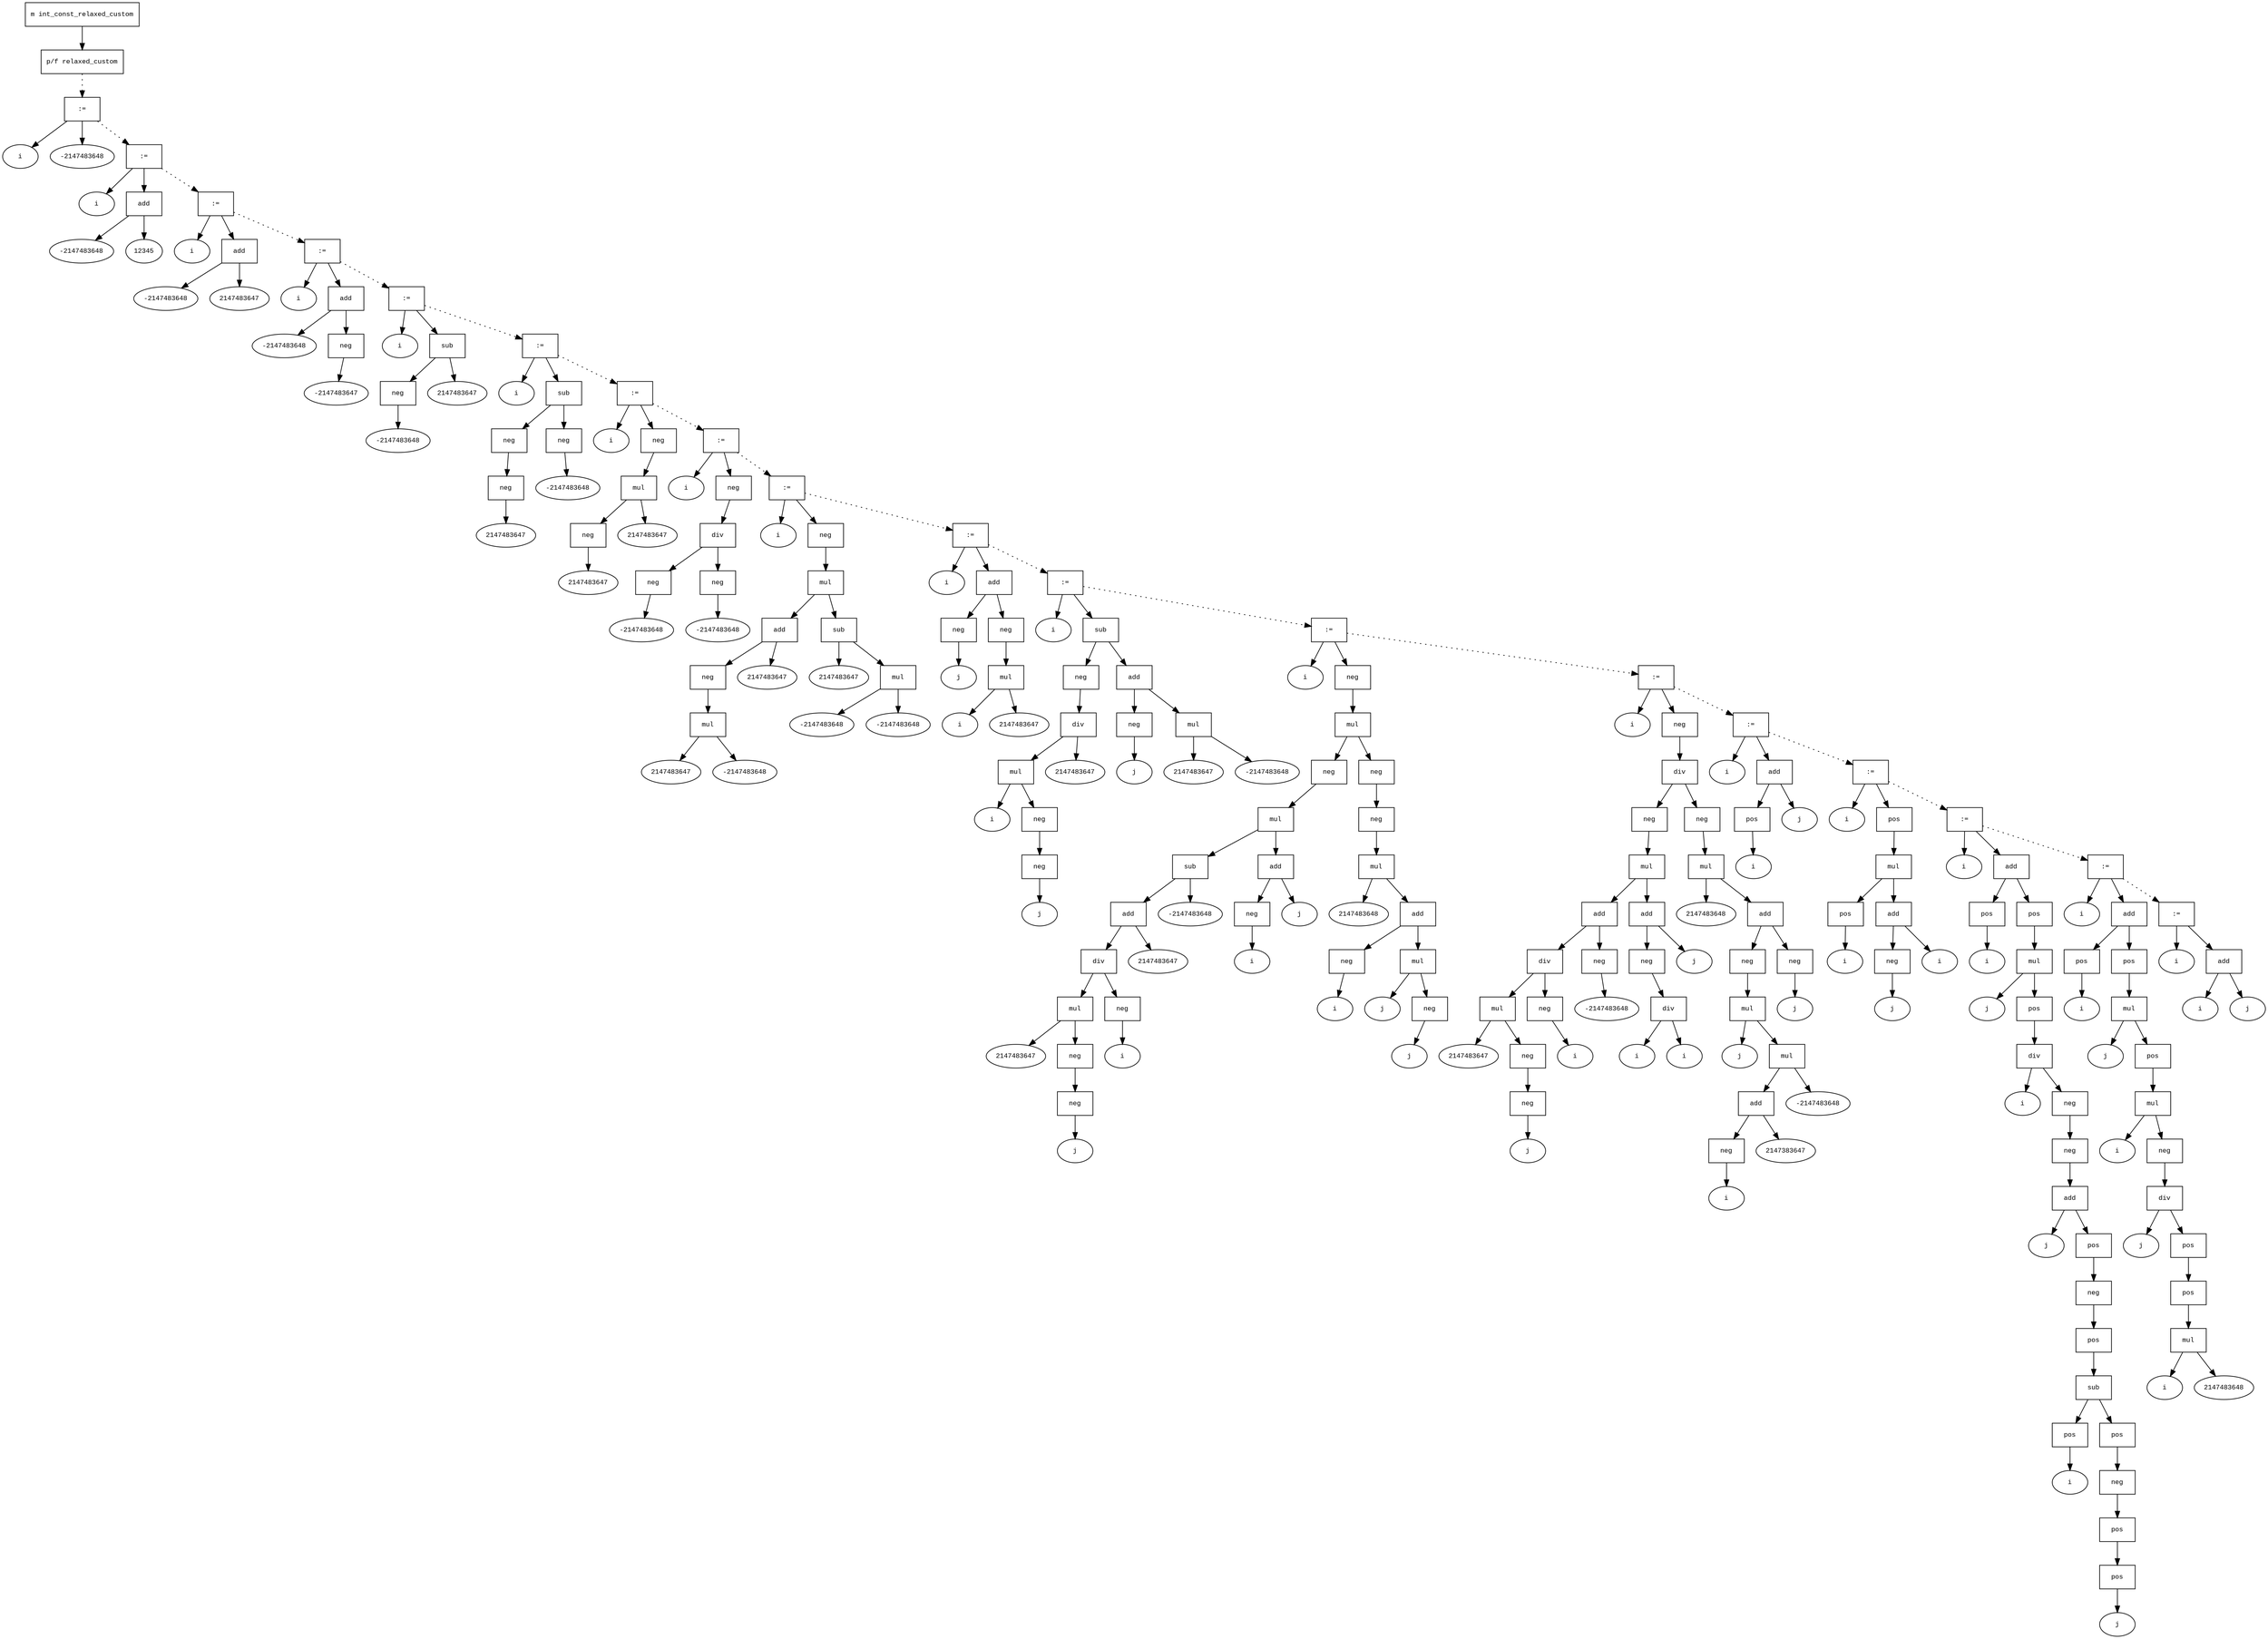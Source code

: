 digraph AST {
  graph [fontname="Times New Roman",fontsize=10];
  node  [fontname="Courier New",fontsize=10];
  edge  [fontname="Times New Roman",fontsize=10];

  node0 [label="m int_const_relaxed_custom",shape=box];
  node1 [label="p/f relaxed_custom",shape=box];
  node5 [label=":=",shape=box];
  node2 [label="i",shape=ellipse];
  node5->node2;
  node4 [label="-2147483648",shape=ellipse];
  node5->node4;
  node1 -> node5 [style=dotted];
  node11 [label=":=",shape=box];
  node6 [label="i",shape=ellipse];
  node11->node6;
  node10 [label="add",shape=box];
  node8 [label="-2147483648",shape=ellipse];
  node10->node8;
  node9 [label="12345",shape=ellipse];
  node10->node9;
  node11->node10;
  node5 -> node11 [style=dotted];
  node17 [label=":=",shape=box];
  node12 [label="i",shape=ellipse];
  node17->node12;
  node16 [label="add",shape=box];
  node14 [label="-2147483648",shape=ellipse];
  node16->node14;
  node15 [label="2147483647",shape=ellipse];
  node16->node15;
  node17->node16;
  node11 -> node17 [style=dotted];
  node25 [label=":=",shape=box];
  node18 [label="i",shape=ellipse];
  node25->node18;
  node24 [label="add",shape=box];
  node20 [label="-2147483648",shape=ellipse];
  node24->node20;
  node23 [label="neg",shape=box];
  node22 [label="-2147483647",shape=ellipse];
  node23->node22;
  node24->node23;
  node25->node24;
  node17 -> node25 [style=dotted];
  node32 [label=":=",shape=box];
  node26 [label="i",shape=ellipse];
  node32->node26;
  node31 [label="sub",shape=box];
  node29 [label="neg",shape=box];
  node28 [label="-2147483648",shape=ellipse];
  node29->node28;
  node31->node29;
  node30 [label="2147483647",shape=ellipse];
  node31->node30;
  node32->node31;
  node25 -> node32 [style=dotted];
  node42 [label=":=",shape=box];
  node33 [label="i",shape=ellipse];
  node42->node33;
  node41 [label="sub",shape=box];
  node37 [label="neg",shape=box];
  node36 [label="neg",shape=box];
  node35 [label="2147483647",shape=ellipse];
  node36->node35;
  node37->node36;
  node41->node37;
  node40 [label="neg",shape=box];
  node39 [label="-2147483648",shape=ellipse];
  node40->node39;
  node41->node40;
  node42->node41;
  node32 -> node42 [style=dotted];
  node50 [label=":=",shape=box];
  node43 [label="i",shape=ellipse];
  node50->node43;
  node49 [label="neg",shape=box];
  node48 [label="mul",shape=box];
  node46 [label="neg",shape=box];
  node45 [label="2147483647",shape=ellipse];
  node46->node45;
  node48->node46;
  node47 [label="2147483647",shape=ellipse];
  node48->node47;
  node49->node48;
  node50->node49;
  node42 -> node50 [style=dotted];
  node60 [label=":=",shape=box];
  node51 [label="i",shape=ellipse];
  node60->node51;
  node59 [label="neg",shape=box];
  node58 [label="div",shape=box];
  node54 [label="neg",shape=box];
  node53 [label="-2147483648",shape=ellipse];
  node54->node53;
  node58->node54;
  node57 [label="neg",shape=box];
  node56 [label="-2147483648",shape=ellipse];
  node57->node56;
  node58->node57;
  node59->node58;
  node60->node59;
  node50 -> node60 [style=dotted];
  node79 [label=":=",shape=box];
  node61 [label="i",shape=ellipse];
  node79->node61;
  node78 [label="neg",shape=box];
  node77 [label="mul",shape=box];
  node68 [label="add",shape=box];
  node66 [label="neg",shape=box];
  node65 [label="mul",shape=box];
  node62 [label="2147483647",shape=ellipse];
  node65->node62;
  node64 [label="-2147483648",shape=ellipse];
  node65->node64;
  node66->node65;
  node68->node66;
  node67 [label="2147483647",shape=ellipse];
  node68->node67;
  node77->node68;
  node76 [label="sub",shape=box];
  node70 [label="2147483647",shape=ellipse];
  node76->node70;
  node75 [label="mul",shape=box];
  node72 [label="-2147483648",shape=ellipse];
  node75->node72;
  node74 [label="-2147483648",shape=ellipse];
  node75->node74;
  node76->node75;
  node77->node76;
  node78->node77;
  node79->node78;
  node60 -> node79 [style=dotted];
  node88 [label=":=",shape=box];
  node80 [label="i",shape=ellipse];
  node88->node80;
  node87 [label="add",shape=box];
  node82 [label="neg",shape=box];
  node81 [label="j",shape=ellipse];
  node82->node81;
  node87->node82;
  node86 [label="neg",shape=box];
  node85 [label="mul",shape=box];
  node83 [label="i",shape=ellipse];
  node85->node83;
  node84 [label="2147483647",shape=ellipse];
  node85->node84;
  node86->node85;
  node87->node86;
  node88->node87;
  node79 -> node88 [style=dotted];
  node106 [label=":=",shape=box];
  node89 [label="i",shape=ellipse];
  node106->node89;
  node105 [label="sub",shape=box];
  node97 [label="neg",shape=box];
  node96 [label="div",shape=box];
  node94 [label="mul",shape=box];
  node90 [label="i",shape=ellipse];
  node94->node90;
  node93 [label="neg",shape=box];
  node92 [label="neg",shape=box];
  node91 [label="j",shape=ellipse];
  node92->node91;
  node93->node92;
  node94->node93;
  node96->node94;
  node95 [label="2147483647",shape=ellipse];
  node96->node95;
  node97->node96;
  node105->node97;
  node104 [label="add",shape=box];
  node99 [label="neg",shape=box];
  node98 [label="j",shape=ellipse];
  node99->node98;
  node104->node99;
  node103 [label="mul",shape=box];
  node100 [label="2147483647",shape=ellipse];
  node103->node100;
  node102 [label="-2147483648",shape=ellipse];
  node103->node102;
  node104->node103;
  node105->node104;
  node106->node105;
  node88 -> node106 [style=dotted];
  node140 [label=":=",shape=box];
  node107 [label="i",shape=ellipse];
  node140->node107;
  node139 [label="neg",shape=box];
  node138 [label="mul",shape=box];
  node126 [label="neg",shape=box];
  node125 [label="mul",shape=box];
  node120 [label="sub",shape=box];
  node117 [label="add",shape=box];
  node115 [label="div",shape=box];
  node112 [label="mul",shape=box];
  node108 [label="2147483647",shape=ellipse];
  node112->node108;
  node111 [label="neg",shape=box];
  node110 [label="neg",shape=box];
  node109 [label="j",shape=ellipse];
  node110->node109;
  node111->node110;
  node112->node111;
  node115->node112;
  node114 [label="neg",shape=box];
  node113 [label="i",shape=ellipse];
  node114->node113;
  node115->node114;
  node117->node115;
  node116 [label="2147483647",shape=ellipse];
  node117->node116;
  node120->node117;
  node119 [label="-2147483648",shape=ellipse];
  node120->node119;
  node125->node120;
  node124 [label="add",shape=box];
  node122 [label="neg",shape=box];
  node121 [label="i",shape=ellipse];
  node122->node121;
  node124->node122;
  node123 [label="j",shape=ellipse];
  node124->node123;
  node125->node124;
  node126->node125;
  node138->node126;
  node137 [label="neg",shape=box];
  node136 [label="neg",shape=box];
  node135 [label="mul",shape=box];
  node127 [label="2147483648",shape=ellipse];
  node135->node127;
  node134 [label="add",shape=box];
  node129 [label="neg",shape=box];
  node128 [label="i",shape=ellipse];
  node129->node128;
  node134->node129;
  node133 [label="mul",shape=box];
  node130 [label="j",shape=ellipse];
  node133->node130;
  node132 [label="neg",shape=box];
  node131 [label="j",shape=ellipse];
  node132->node131;
  node133->node132;
  node134->node133;
  node135->node134;
  node136->node135;
  node137->node136;
  node138->node137;
  node139->node138;
  node140->node139;
  node106 -> node140 [style=dotted];
  node180 [label=":=",shape=box];
  node141 [label="i",shape=ellipse];
  node180->node141;
  node179 [label="neg",shape=box];
  node178 [label="div",shape=box];
  node161 [label="neg",shape=box];
  node160 [label="mul",shape=box];
  node153 [label="add",shape=box];
  node149 [label="div",shape=box];
  node146 [label="mul",shape=box];
  node142 [label="2147483647",shape=ellipse];
  node146->node142;
  node145 [label="neg",shape=box];
  node144 [label="neg",shape=box];
  node143 [label="j",shape=ellipse];
  node144->node143;
  node145->node144;
  node146->node145;
  node149->node146;
  node148 [label="neg",shape=box];
  node147 [label="i",shape=ellipse];
  node148->node147;
  node149->node148;
  node153->node149;
  node152 [label="neg",shape=box];
  node151 [label="-2147483648",shape=ellipse];
  node152->node151;
  node153->node152;
  node160->node153;
  node159 [label="add",shape=box];
  node157 [label="neg",shape=box];
  node156 [label="div",shape=box];
  node154 [label="i",shape=ellipse];
  node156->node154;
  node155 [label="i",shape=ellipse];
  node156->node155;
  node157->node156;
  node159->node157;
  node158 [label="j",shape=ellipse];
  node159->node158;
  node160->node159;
  node161->node160;
  node178->node161;
  node177 [label="neg",shape=box];
  node176 [label="mul",shape=box];
  node162 [label="2147483648",shape=ellipse];
  node176->node162;
  node175 [label="add",shape=box];
  node172 [label="neg",shape=box];
  node171 [label="mul",shape=box];
  node163 [label="j",shape=ellipse];
  node171->node163;
  node170 [label="mul",shape=box];
  node167 [label="add",shape=box];
  node165 [label="neg",shape=box];
  node164 [label="i",shape=ellipse];
  node165->node164;
  node167->node165;
  node166 [label="2147383647",shape=ellipse];
  node167->node166;
  node170->node167;
  node169 [label="-2147483648",shape=ellipse];
  node170->node169;
  node171->node170;
  node172->node171;
  node175->node172;
  node174 [label="neg",shape=box];
  node173 [label="j",shape=ellipse];
  node174->node173;
  node175->node174;
  node176->node175;
  node177->node176;
  node178->node177;
  node179->node178;
  node180->node179;
  node140 -> node180 [style=dotted];
  node186 [label=":=",shape=box];
  node181 [label="i",shape=ellipse];
  node186->node181;
  node185 [label="add",shape=box];
  node183 [label="pos",shape=box];
  node182 [label="i",shape=ellipse];
  node183->node182;
  node185->node183;
  node184 [label="j",shape=ellipse];
  node185->node184;
  node186->node185;
  node180 -> node186 [style=dotted];
  node196 [label=":=",shape=box];
  node187 [label="i",shape=ellipse];
  node196->node187;
  node195 [label="pos",shape=box];
  node194 [label="mul",shape=box];
  node189 [label="pos",shape=box];
  node188 [label="i",shape=ellipse];
  node189->node188;
  node194->node189;
  node193 [label="add",shape=box];
  node191 [label="neg",shape=box];
  node190 [label="j",shape=ellipse];
  node191->node190;
  node193->node191;
  node192 [label="i",shape=ellipse];
  node193->node192;
  node194->node193;
  node195->node194;
  node196->node195;
  node186 -> node196 [style=dotted];
  node222 [label=":=",shape=box];
  node197 [label="i",shape=ellipse];
  node222->node197;
  node221 [label="add",shape=box];
  node199 [label="pos",shape=box];
  node198 [label="i",shape=ellipse];
  node199->node198;
  node221->node199;
  node220 [label="pos",shape=box];
  node219 [label="mul",shape=box];
  node200 [label="j",shape=ellipse];
  node219->node200;
  node218 [label="pos",shape=box];
  node217 [label="div",shape=box];
  node201 [label="i",shape=ellipse];
  node217->node201;
  node216 [label="neg",shape=box];
  node215 [label="neg",shape=box];
  node214 [label="add",shape=box];
  node202 [label="j",shape=ellipse];
  node214->node202;
  node213 [label="pos",shape=box];
  node212 [label="neg",shape=box];
  node211 [label="pos",shape=box];
  node210 [label="sub",shape=box];
  node204 [label="pos",shape=box];
  node203 [label="i",shape=ellipse];
  node204->node203;
  node210->node204;
  node209 [label="pos",shape=box];
  node208 [label="neg",shape=box];
  node207 [label="pos",shape=box];
  node206 [label="pos",shape=box];
  node205 [label="j",shape=ellipse];
  node206->node205;
  node207->node206;
  node208->node207;
  node209->node208;
  node210->node209;
  node211->node210;
  node212->node211;
  node213->node212;
  node214->node213;
  node215->node214;
  node216->node215;
  node217->node216;
  node218->node217;
  node219->node218;
  node220->node219;
  node221->node220;
  node222->node221;
  node196 -> node222 [style=dotted];
  node241 [label=":=",shape=box];
  node223 [label="i",shape=ellipse];
  node241->node223;
  node240 [label="add",shape=box];
  node225 [label="pos",shape=box];
  node224 [label="i",shape=ellipse];
  node225->node224;
  node240->node225;
  node239 [label="pos",shape=box];
  node238 [label="mul",shape=box];
  node226 [label="j",shape=ellipse];
  node238->node226;
  node237 [label="pos",shape=box];
  node236 [label="mul",shape=box];
  node227 [label="i",shape=ellipse];
  node236->node227;
  node235 [label="neg",shape=box];
  node234 [label="div",shape=box];
  node228 [label="j",shape=ellipse];
  node234->node228;
  node233 [label="pos",shape=box];
  node232 [label="pos",shape=box];
  node231 [label="mul",shape=box];
  node229 [label="i",shape=ellipse];
  node231->node229;
  node230 [label="2147483648",shape=ellipse];
  node231->node230;
  node232->node231;
  node233->node232;
  node234->node233;
  node235->node234;
  node236->node235;
  node237->node236;
  node238->node237;
  node239->node238;
  node240->node239;
  node241->node240;
  node222 -> node241 [style=dotted];
  node246 [label=":=",shape=box];
  node242 [label="i",shape=ellipse];
  node246->node242;
  node245 [label="add",shape=box];
  node243 [label="i",shape=ellipse];
  node245->node243;
  node244 [label="j",shape=ellipse];
  node245->node244;
  node246->node245;
  node241 -> node246 [style=dotted];
  node0 -> node1;
}
